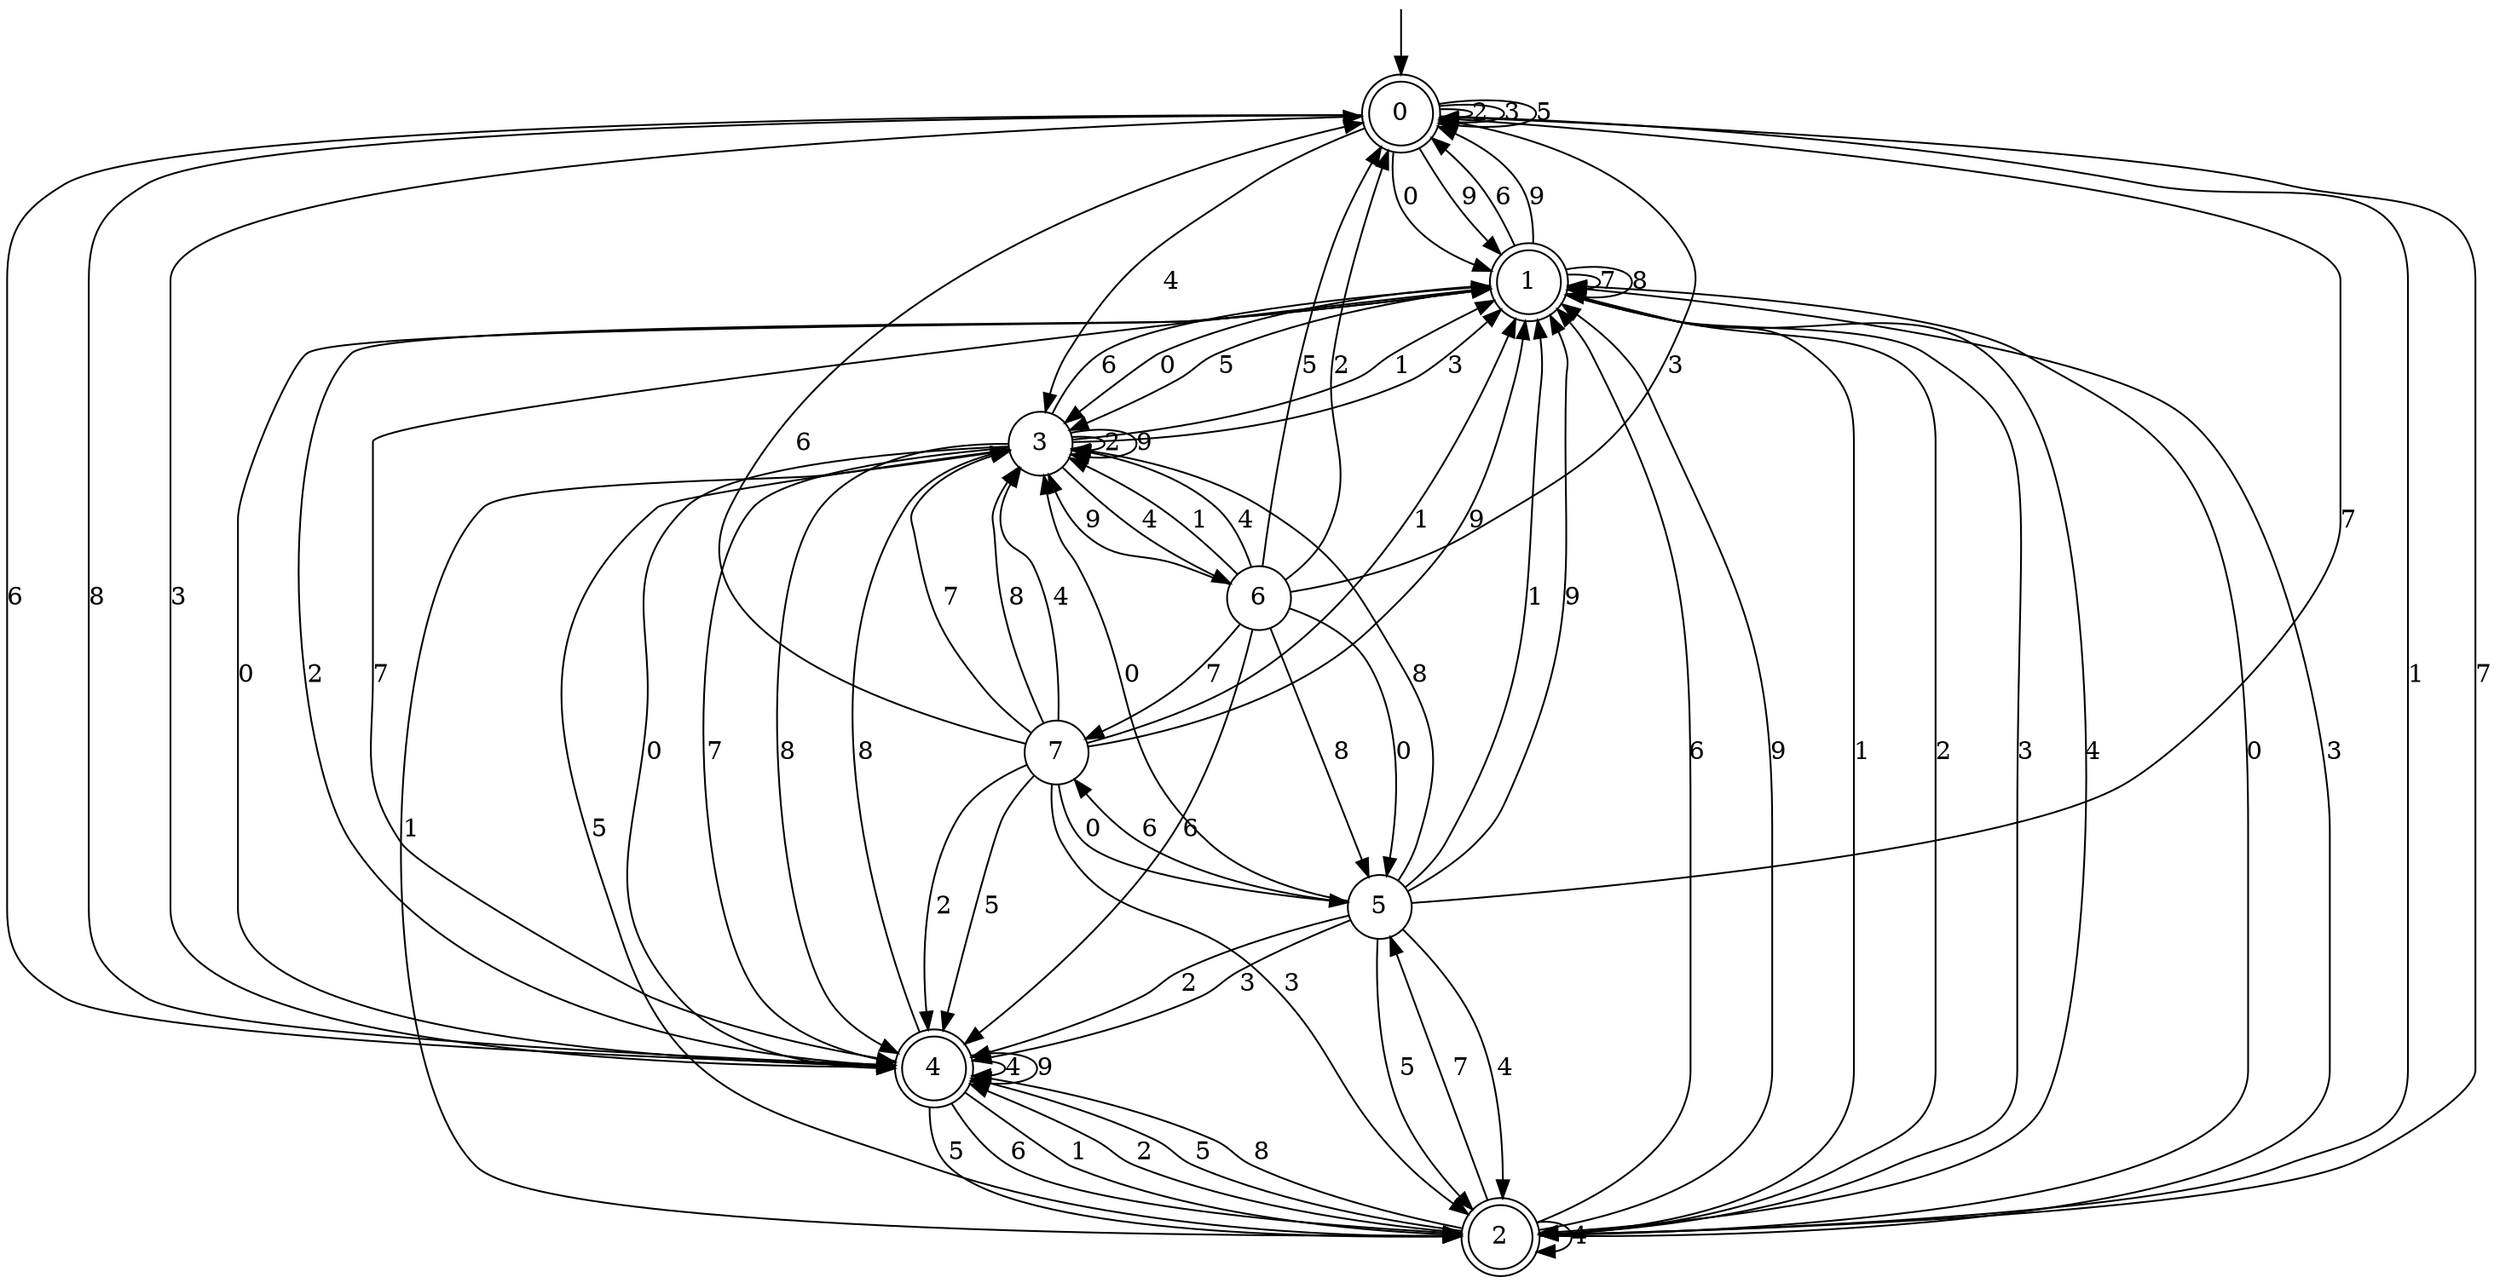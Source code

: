 digraph g {

	s0 [shape="doublecircle" label="0"];
	s1 [shape="doublecircle" label="1"];
	s2 [shape="doublecircle" label="2"];
	s3 [shape="circle" label="3"];
	s4 [shape="doublecircle" label="4"];
	s5 [shape="circle" label="5"];
	s6 [shape="circle" label="6"];
	s7 [shape="circle" label="7"];
	s0 -> s1 [label="0"];
	s0 -> s2 [label="1"];
	s0 -> s0 [label="2"];
	s0 -> s0 [label="3"];
	s0 -> s3 [label="4"];
	s0 -> s0 [label="5"];
	s0 -> s4 [label="6"];
	s0 -> s2 [label="7"];
	s0 -> s4 [label="8"];
	s0 -> s1 [label="9"];
	s1 -> s3 [label="0"];
	s1 -> s2 [label="1"];
	s1 -> s2 [label="2"];
	s1 -> s2 [label="3"];
	s1 -> s2 [label="4"];
	s1 -> s3 [label="5"];
	s1 -> s0 [label="6"];
	s1 -> s1 [label="7"];
	s1 -> s1 [label="8"];
	s1 -> s0 [label="9"];
	s2 -> s1 [label="0"];
	s2 -> s3 [label="1"];
	s2 -> s4 [label="2"];
	s2 -> s1 [label="3"];
	s2 -> s2 [label="4"];
	s2 -> s4 [label="5"];
	s2 -> s1 [label="6"];
	s2 -> s5 [label="7"];
	s2 -> s4 [label="8"];
	s2 -> s1 [label="9"];
	s3 -> s4 [label="0"];
	s3 -> s1 [label="1"];
	s3 -> s3 [label="2"];
	s3 -> s1 [label="3"];
	s3 -> s6 [label="4"];
	s3 -> s2 [label="5"];
	s3 -> s1 [label="6"];
	s3 -> s4 [label="7"];
	s3 -> s4 [label="8"];
	s3 -> s3 [label="9"];
	s4 -> s1 [label="0"];
	s4 -> s2 [label="1"];
	s4 -> s1 [label="2"];
	s4 -> s0 [label="3"];
	s4 -> s4 [label="4"];
	s4 -> s2 [label="5"];
	s4 -> s2 [label="6"];
	s4 -> s1 [label="7"];
	s4 -> s3 [label="8"];
	s4 -> s4 [label="9"];
	s5 -> s3 [label="0"];
	s5 -> s1 [label="1"];
	s5 -> s4 [label="2"];
	s5 -> s4 [label="3"];
	s5 -> s2 [label="4"];
	s5 -> s2 [label="5"];
	s5 -> s7 [label="6"];
	s5 -> s0 [label="7"];
	s5 -> s3 [label="8"];
	s5 -> s1 [label="9"];
	s6 -> s5 [label="0"];
	s6 -> s3 [label="1"];
	s6 -> s0 [label="2"];
	s6 -> s0 [label="3"];
	s6 -> s3 [label="4"];
	s6 -> s0 [label="5"];
	s6 -> s4 [label="6"];
	s6 -> s7 [label="7"];
	s6 -> s5 [label="8"];
	s6 -> s3 [label="9"];
	s7 -> s5 [label="0"];
	s7 -> s1 [label="1"];
	s7 -> s4 [label="2"];
	s7 -> s2 [label="3"];
	s7 -> s3 [label="4"];
	s7 -> s4 [label="5"];
	s7 -> s0 [label="6"];
	s7 -> s3 [label="7"];
	s7 -> s3 [label="8"];
	s7 -> s1 [label="9"];

__start0 [label="" shape="none" width="0" height="0"];
__start0 -> s0;

}
